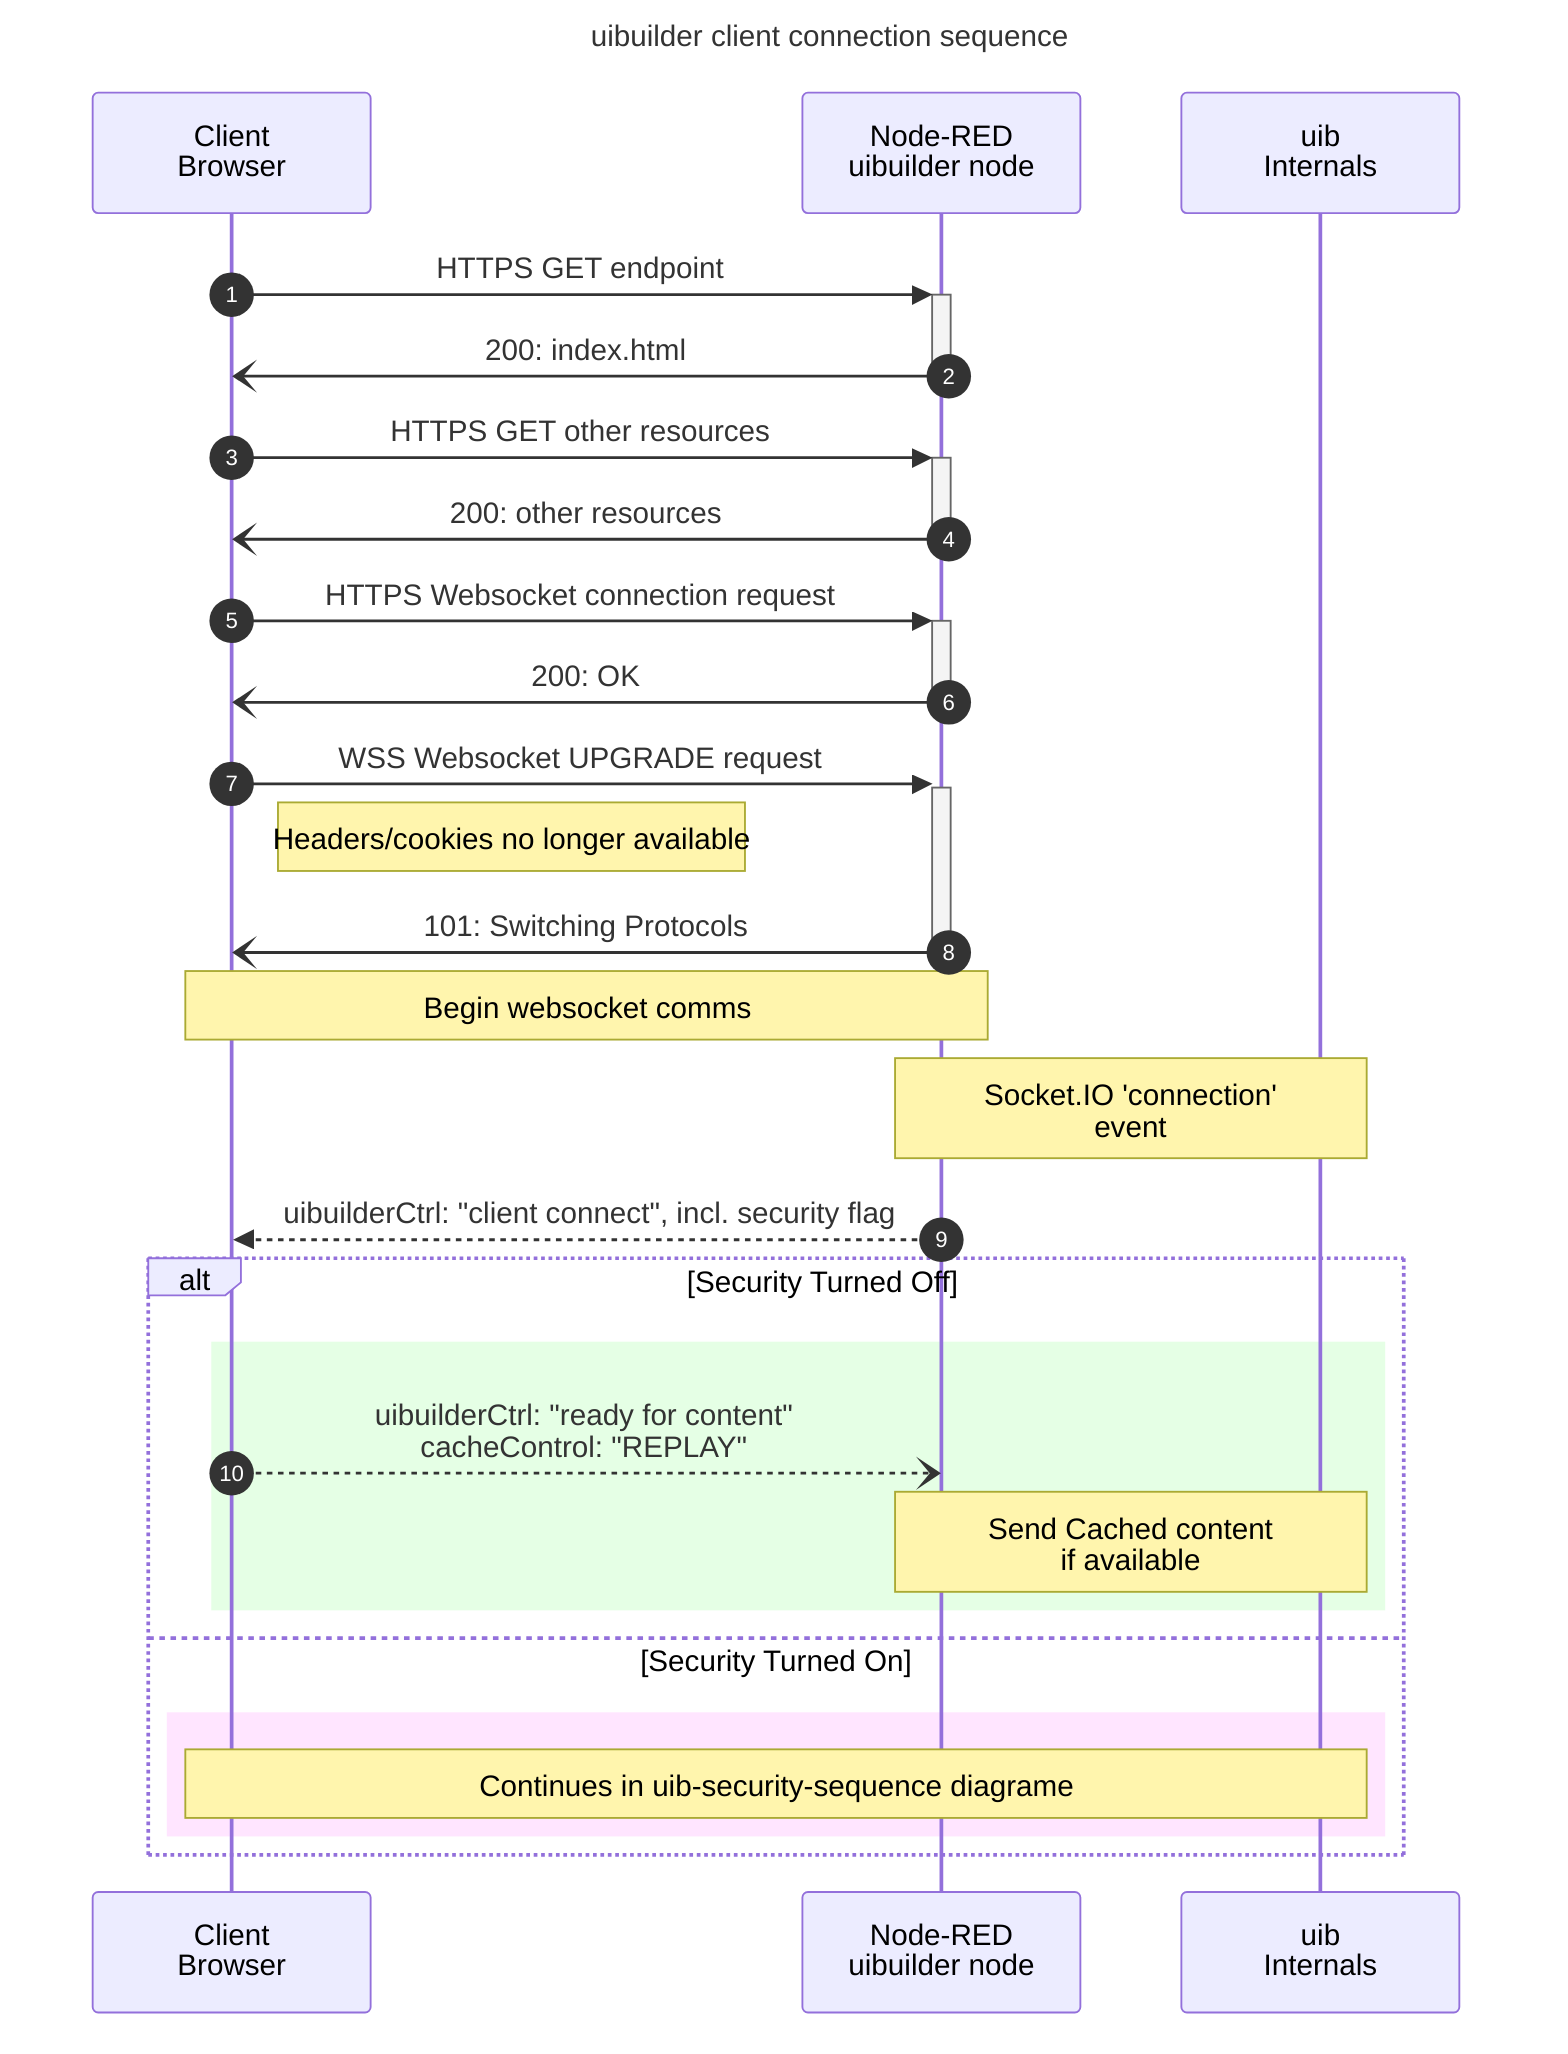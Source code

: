 sequenceDiagram
    %% https://mermaid-js.github.io/mermaid-live-editor/edit
    %% https://mermaid-js.github.io/mermaid/#/sequenceDiagram?id=syntax

    title: uibuilder client connection sequence

    participant client as Client <br> Browser
    participant NR as Node-RED <br> uibuilder node
    participant u as uib <br> Internals

    autonumber

    client->>+NR: HTTPS GET endpoint 
    NR-)-client: 200: index.html
    client->>+NR: HTTPS GET other resources
    NR-)-client: 200: other resources

    client->>+NR: HTTPS Websocket connection request
    NR-)-client: 200: OK

    client->>+NR: WSS Websocket UPGRADE request
    Note right of client: Headers/cookies no longer available
    NR-)-client: 101: Switching Protocols

    Note over client,NR: Begin websocket comms
    Note over NR,u: Socket.IO 'connection'<br>event

    NR-->>client: uibuilderCtrl: "client connect", incl. security flag
    
    alt Security Turned Off
        rect rgba(0, 255, 0, 0.1)
            client--)NR: uibuilderCtrl: "ready for content"<br> cacheControl: "REPLAY"
            Note over NR,u: Send Cached content <br> if available
        end

    else Security Turned On
        rect rgba(255, 0, 255, 0.1)
            Note over client,u: Continues in uib-security-sequence diagrame
        end
    end